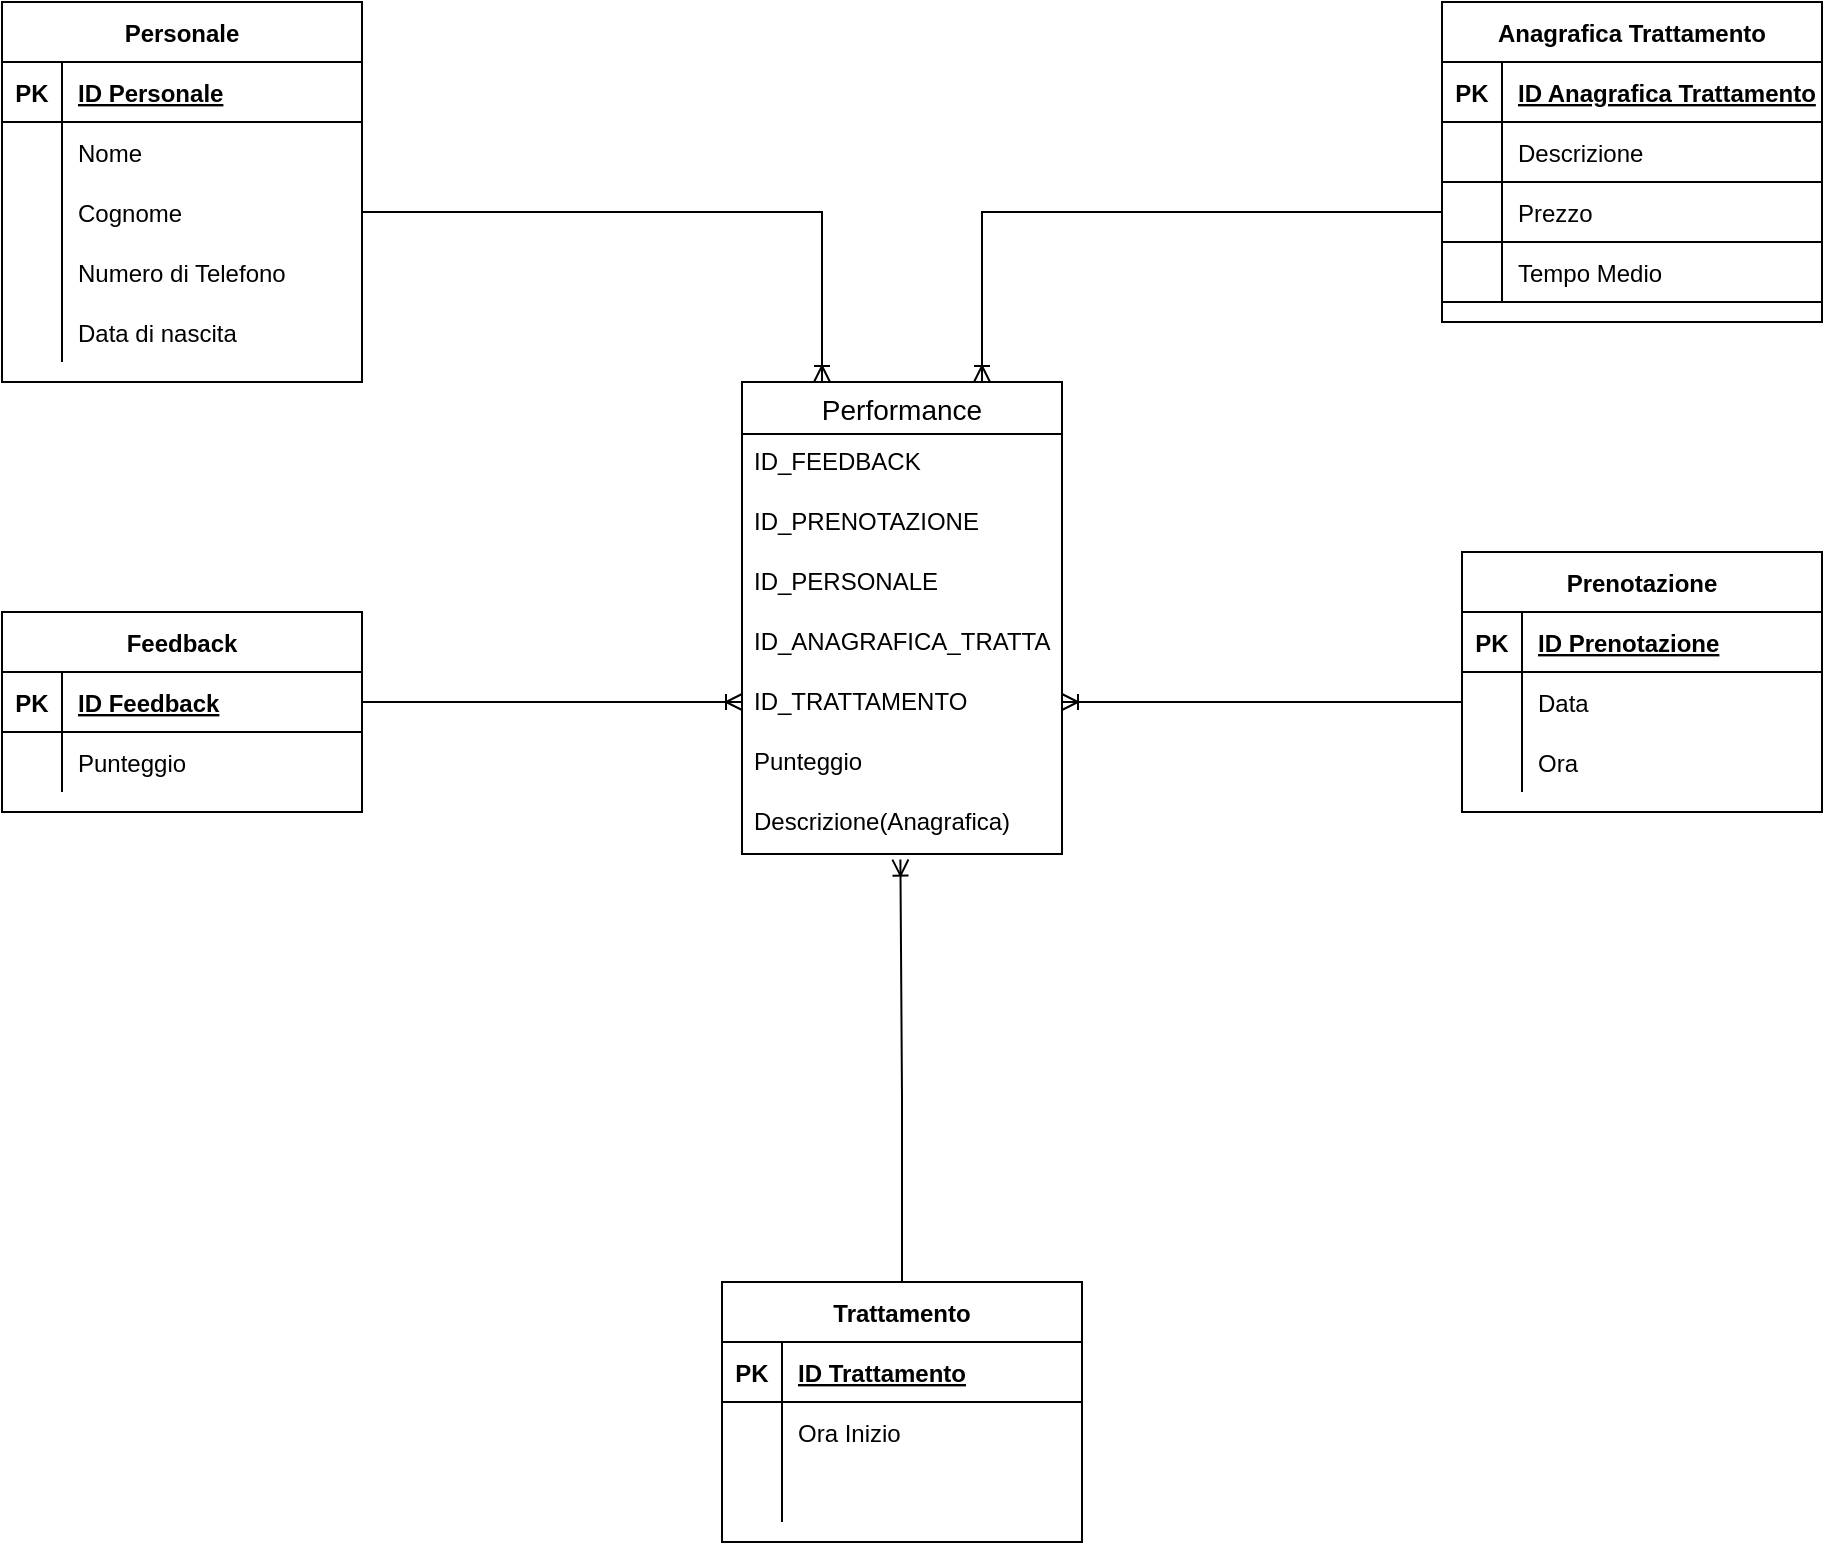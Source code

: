 <mxfile version="17.2.4" type="device"><diagram id="C2RcMymvlAX7Z5cItx7r" name="Pagina-1"><mxGraphModel dx="1278" dy="641" grid="1" gridSize="10" guides="1" tooltips="1" connect="1" arrows="1" fold="1" page="1" pageScale="1" pageWidth="827" pageHeight="1169" math="0" shadow="0"><root><mxCell id="0"/><mxCell id="1" parent="0"/><mxCell id="v7pLatsWrvMXbmrnv7u8-66" value="Performance" style="swimlane;fontStyle=0;childLayout=stackLayout;horizontal=1;startSize=26;horizontalStack=0;resizeParent=1;resizeParentMax=0;resizeLast=0;collapsible=1;marginBottom=0;align=center;fontSize=14;" vertex="1" parent="1"><mxGeometry x="390" y="230" width="160" height="236" as="geometry"/></mxCell><mxCell id="v7pLatsWrvMXbmrnv7u8-69" value="ID_FEEDBACK" style="text;strokeColor=none;fillColor=none;spacingLeft=4;spacingRight=4;overflow=hidden;rotatable=0;points=[[0,0.5],[1,0.5]];portConstraint=eastwest;fontSize=12;" vertex="1" parent="v7pLatsWrvMXbmrnv7u8-66"><mxGeometry y="26" width="160" height="30" as="geometry"/></mxCell><mxCell id="v7pLatsWrvMXbmrnv7u8-126" value="ID_PRENOTAZIONE" style="text;strokeColor=none;fillColor=none;spacingLeft=4;spacingRight=4;overflow=hidden;rotatable=0;points=[[0,0.5],[1,0.5]];portConstraint=eastwest;fontSize=12;" vertex="1" parent="v7pLatsWrvMXbmrnv7u8-66"><mxGeometry y="56" width="160" height="30" as="geometry"/></mxCell><mxCell id="v7pLatsWrvMXbmrnv7u8-68" value="ID_PERSONALE" style="text;strokeColor=none;fillColor=none;spacingLeft=4;spacingRight=4;overflow=hidden;rotatable=0;points=[[0,0.5],[1,0.5]];portConstraint=eastwest;fontSize=12;" vertex="1" parent="v7pLatsWrvMXbmrnv7u8-66"><mxGeometry y="86" width="160" height="30" as="geometry"/></mxCell><mxCell id="v7pLatsWrvMXbmrnv7u8-128" value="ID_ANAGRAFICA_TRATTAMENTO" style="text;strokeColor=none;fillColor=none;spacingLeft=4;spacingRight=4;overflow=hidden;rotatable=0;points=[[0,0.5],[1,0.5]];portConstraint=eastwest;fontSize=12;" vertex="1" parent="v7pLatsWrvMXbmrnv7u8-66"><mxGeometry y="116" width="160" height="30" as="geometry"/></mxCell><mxCell id="v7pLatsWrvMXbmrnv7u8-127" value="ID_TRATTAMENTO" style="text;strokeColor=none;fillColor=none;spacingLeft=4;spacingRight=4;overflow=hidden;rotatable=0;points=[[0,0.5],[1,0.5]];portConstraint=eastwest;fontSize=12;" vertex="1" parent="v7pLatsWrvMXbmrnv7u8-66"><mxGeometry y="146" width="160" height="30" as="geometry"/></mxCell><mxCell id="v7pLatsWrvMXbmrnv7u8-129" value="Punteggio" style="text;strokeColor=none;fillColor=none;spacingLeft=4;spacingRight=4;overflow=hidden;rotatable=0;points=[[0,0.5],[1,0.5]];portConstraint=eastwest;fontSize=12;" vertex="1" parent="v7pLatsWrvMXbmrnv7u8-66"><mxGeometry y="176" width="160" height="30" as="geometry"/></mxCell><mxCell id="v7pLatsWrvMXbmrnv7u8-132" value="Descrizione(Anagrafica)" style="text;strokeColor=none;fillColor=none;spacingLeft=4;spacingRight=4;overflow=hidden;rotatable=0;points=[[0,0.5],[1,0.5]];portConstraint=eastwest;fontSize=12;" vertex="1" parent="v7pLatsWrvMXbmrnv7u8-66"><mxGeometry y="206" width="160" height="30" as="geometry"/></mxCell><mxCell id="v7pLatsWrvMXbmrnv7u8-70" value="Feedback" style="shape=table;startSize=30;container=1;collapsible=1;childLayout=tableLayout;fixedRows=1;rowLines=0;fontStyle=1;align=center;resizeLast=1;rounded=0;" vertex="1" parent="1"><mxGeometry x="20" y="345" width="180" height="100" as="geometry"/></mxCell><mxCell id="v7pLatsWrvMXbmrnv7u8-71" value="" style="shape=tableRow;horizontal=0;startSize=0;swimlaneHead=0;swimlaneBody=0;fillColor=none;collapsible=0;dropTarget=0;points=[[0,0.5],[1,0.5]];portConstraint=eastwest;top=0;left=0;right=0;bottom=1;rounded=1;" vertex="1" parent="v7pLatsWrvMXbmrnv7u8-70"><mxGeometry y="30" width="180" height="30" as="geometry"/></mxCell><mxCell id="v7pLatsWrvMXbmrnv7u8-72" value="PK" style="shape=partialRectangle;connectable=0;fillColor=none;top=0;left=0;bottom=0;right=0;fontStyle=1;overflow=hidden;rounded=1;" vertex="1" parent="v7pLatsWrvMXbmrnv7u8-71"><mxGeometry width="30" height="30" as="geometry"><mxRectangle width="30" height="30" as="alternateBounds"/></mxGeometry></mxCell><mxCell id="v7pLatsWrvMXbmrnv7u8-73" value="ID Feedback" style="shape=partialRectangle;connectable=0;fillColor=none;top=0;left=0;bottom=0;right=0;align=left;spacingLeft=6;fontStyle=5;overflow=hidden;rounded=1;" vertex="1" parent="v7pLatsWrvMXbmrnv7u8-71"><mxGeometry x="30" width="150" height="30" as="geometry"><mxRectangle width="150" height="30" as="alternateBounds"/></mxGeometry></mxCell><mxCell id="v7pLatsWrvMXbmrnv7u8-74" value="" style="shape=tableRow;horizontal=0;startSize=0;swimlaneHead=0;swimlaneBody=0;fillColor=none;collapsible=0;dropTarget=0;points=[[0,0.5],[1,0.5]];portConstraint=eastwest;top=0;left=0;right=0;bottom=0;rounded=1;" vertex="1" parent="v7pLatsWrvMXbmrnv7u8-70"><mxGeometry y="60" width="180" height="30" as="geometry"/></mxCell><mxCell id="v7pLatsWrvMXbmrnv7u8-75" value="" style="shape=partialRectangle;connectable=0;fillColor=none;top=0;left=0;bottom=0;right=0;editable=1;overflow=hidden;rounded=1;" vertex="1" parent="v7pLatsWrvMXbmrnv7u8-74"><mxGeometry width="30" height="30" as="geometry"><mxRectangle width="30" height="30" as="alternateBounds"/></mxGeometry></mxCell><mxCell id="v7pLatsWrvMXbmrnv7u8-76" value="Punteggio" style="shape=partialRectangle;connectable=0;fillColor=none;top=0;left=0;bottom=0;right=0;align=left;spacingLeft=6;overflow=hidden;rounded=1;" vertex="1" parent="v7pLatsWrvMXbmrnv7u8-74"><mxGeometry x="30" width="150" height="30" as="geometry"><mxRectangle width="150" height="30" as="alternateBounds"/></mxGeometry></mxCell><mxCell id="v7pLatsWrvMXbmrnv7u8-77" value="Prenotazione" style="shape=table;startSize=30;container=1;collapsible=1;childLayout=tableLayout;fixedRows=1;rowLines=0;fontStyle=1;align=center;resizeLast=1;rounded=0;" vertex="1" parent="1"><mxGeometry x="750" y="315" width="180" height="130" as="geometry"/></mxCell><mxCell id="v7pLatsWrvMXbmrnv7u8-78" value="" style="shape=tableRow;horizontal=0;startSize=0;swimlaneHead=0;swimlaneBody=0;fillColor=none;collapsible=0;dropTarget=0;points=[[0,0.5],[1,0.5]];portConstraint=eastwest;top=0;left=0;right=0;bottom=1;rounded=0;" vertex="1" parent="v7pLatsWrvMXbmrnv7u8-77"><mxGeometry y="30" width="180" height="30" as="geometry"/></mxCell><mxCell id="v7pLatsWrvMXbmrnv7u8-79" value="PK" style="shape=partialRectangle;connectable=0;fillColor=none;top=0;left=0;bottom=0;right=0;fontStyle=1;overflow=hidden;rounded=0;" vertex="1" parent="v7pLatsWrvMXbmrnv7u8-78"><mxGeometry width="30" height="30" as="geometry"><mxRectangle width="30" height="30" as="alternateBounds"/></mxGeometry></mxCell><mxCell id="v7pLatsWrvMXbmrnv7u8-80" value="ID Prenotazione" style="shape=partialRectangle;connectable=0;fillColor=none;top=0;left=0;bottom=0;right=0;align=left;spacingLeft=6;fontStyle=5;overflow=hidden;rounded=0;" vertex="1" parent="v7pLatsWrvMXbmrnv7u8-78"><mxGeometry x="30" width="150" height="30" as="geometry"><mxRectangle width="150" height="30" as="alternateBounds"/></mxGeometry></mxCell><mxCell id="v7pLatsWrvMXbmrnv7u8-81" value="" style="shape=tableRow;horizontal=0;startSize=0;swimlaneHead=0;swimlaneBody=0;fillColor=none;collapsible=0;dropTarget=0;points=[[0,0.5],[1,0.5]];portConstraint=eastwest;top=0;left=0;right=0;bottom=0;rounded=0;" vertex="1" parent="v7pLatsWrvMXbmrnv7u8-77"><mxGeometry y="60" width="180" height="30" as="geometry"/></mxCell><mxCell id="v7pLatsWrvMXbmrnv7u8-82" value="" style="shape=partialRectangle;connectable=0;fillColor=none;top=0;left=0;bottom=0;right=0;editable=1;overflow=hidden;rounded=0;" vertex="1" parent="v7pLatsWrvMXbmrnv7u8-81"><mxGeometry width="30" height="30" as="geometry"><mxRectangle width="30" height="30" as="alternateBounds"/></mxGeometry></mxCell><mxCell id="v7pLatsWrvMXbmrnv7u8-83" value="Data" style="shape=partialRectangle;connectable=0;fillColor=none;top=0;left=0;bottom=0;right=0;align=left;spacingLeft=6;overflow=hidden;rounded=0;" vertex="1" parent="v7pLatsWrvMXbmrnv7u8-81"><mxGeometry x="30" width="150" height="30" as="geometry"><mxRectangle width="150" height="30" as="alternateBounds"/></mxGeometry></mxCell><mxCell id="v7pLatsWrvMXbmrnv7u8-84" value="" style="shape=tableRow;horizontal=0;startSize=0;swimlaneHead=0;swimlaneBody=0;fillColor=none;collapsible=0;dropTarget=0;points=[[0,0.5],[1,0.5]];portConstraint=eastwest;top=0;left=0;right=0;bottom=0;rounded=0;" vertex="1" parent="v7pLatsWrvMXbmrnv7u8-77"><mxGeometry y="90" width="180" height="30" as="geometry"/></mxCell><mxCell id="v7pLatsWrvMXbmrnv7u8-85" value="" style="shape=partialRectangle;connectable=0;fillColor=none;top=0;left=0;bottom=0;right=0;editable=1;overflow=hidden;rounded=0;" vertex="1" parent="v7pLatsWrvMXbmrnv7u8-84"><mxGeometry width="30" height="30" as="geometry"><mxRectangle width="30" height="30" as="alternateBounds"/></mxGeometry></mxCell><mxCell id="v7pLatsWrvMXbmrnv7u8-86" value="Ora" style="shape=partialRectangle;connectable=0;fillColor=none;top=0;left=0;bottom=0;right=0;align=left;spacingLeft=6;overflow=hidden;rounded=0;" vertex="1" parent="v7pLatsWrvMXbmrnv7u8-84"><mxGeometry x="30" width="150" height="30" as="geometry"><mxRectangle width="150" height="30" as="alternateBounds"/></mxGeometry></mxCell><mxCell id="v7pLatsWrvMXbmrnv7u8-87" value="Anagrafica Trattamento" style="shape=table;startSize=30;container=1;collapsible=1;childLayout=tableLayout;fixedRows=1;rowLines=0;fontStyle=1;align=center;resizeLast=1;" vertex="1" parent="1"><mxGeometry x="740" y="40" width="190" height="160.0" as="geometry"/></mxCell><mxCell id="v7pLatsWrvMXbmrnv7u8-88" value="" style="shape=tableRow;horizontal=0;startSize=0;swimlaneHead=0;swimlaneBody=0;fillColor=none;collapsible=0;dropTarget=0;points=[[0,0.5],[1,0.5]];portConstraint=eastwest;top=0;left=0;right=0;bottom=1;" vertex="1" parent="v7pLatsWrvMXbmrnv7u8-87"><mxGeometry y="30" width="190" height="30" as="geometry"/></mxCell><mxCell id="v7pLatsWrvMXbmrnv7u8-89" value="PK" style="shape=partialRectangle;connectable=0;fillColor=none;top=0;left=0;bottom=0;right=0;fontStyle=1;overflow=hidden;" vertex="1" parent="v7pLatsWrvMXbmrnv7u8-88"><mxGeometry width="30" height="30" as="geometry"><mxRectangle width="30" height="30" as="alternateBounds"/></mxGeometry></mxCell><mxCell id="v7pLatsWrvMXbmrnv7u8-90" value="ID Anagrafica Trattamento" style="shape=partialRectangle;connectable=0;fillColor=none;top=0;left=0;bottom=0;right=0;align=left;spacingLeft=6;fontStyle=5;overflow=hidden;" vertex="1" parent="v7pLatsWrvMXbmrnv7u8-88"><mxGeometry x="30" width="160" height="30" as="geometry"><mxRectangle width="160" height="30" as="alternateBounds"/></mxGeometry></mxCell><mxCell id="v7pLatsWrvMXbmrnv7u8-91" style="shape=tableRow;horizontal=0;startSize=0;swimlaneHead=0;swimlaneBody=0;fillColor=none;collapsible=0;dropTarget=0;points=[[0,0.5],[1,0.5]];portConstraint=eastwest;top=0;left=0;right=0;bottom=1;" vertex="1" parent="v7pLatsWrvMXbmrnv7u8-87"><mxGeometry y="60" width="190" height="30" as="geometry"/></mxCell><mxCell id="v7pLatsWrvMXbmrnv7u8-92" style="shape=partialRectangle;connectable=0;fillColor=none;top=0;left=0;bottom=0;right=0;fontStyle=1;overflow=hidden;" vertex="1" parent="v7pLatsWrvMXbmrnv7u8-91"><mxGeometry width="30" height="30" as="geometry"><mxRectangle width="30" height="30" as="alternateBounds"/></mxGeometry></mxCell><mxCell id="v7pLatsWrvMXbmrnv7u8-93" value="Descrizione" style="shape=partialRectangle;connectable=0;fillColor=none;top=0;left=0;bottom=0;right=0;align=left;spacingLeft=6;fontStyle=0;overflow=hidden;" vertex="1" parent="v7pLatsWrvMXbmrnv7u8-91"><mxGeometry x="30" width="160" height="30" as="geometry"><mxRectangle width="160" height="30" as="alternateBounds"/></mxGeometry></mxCell><mxCell id="v7pLatsWrvMXbmrnv7u8-94" style="shape=tableRow;horizontal=0;startSize=0;swimlaneHead=0;swimlaneBody=0;fillColor=none;collapsible=0;dropTarget=0;points=[[0,0.5],[1,0.5]];portConstraint=eastwest;top=0;left=0;right=0;bottom=1;" vertex="1" parent="v7pLatsWrvMXbmrnv7u8-87"><mxGeometry y="90" width="190" height="30" as="geometry"/></mxCell><mxCell id="v7pLatsWrvMXbmrnv7u8-95" style="shape=partialRectangle;connectable=0;fillColor=none;top=0;left=0;bottom=0;right=0;fontStyle=1;overflow=hidden;" vertex="1" parent="v7pLatsWrvMXbmrnv7u8-94"><mxGeometry width="30" height="30" as="geometry"><mxRectangle width="30" height="30" as="alternateBounds"/></mxGeometry></mxCell><mxCell id="v7pLatsWrvMXbmrnv7u8-96" value="Prezzo" style="shape=partialRectangle;connectable=0;fillColor=none;top=0;left=0;bottom=0;right=0;align=left;spacingLeft=6;fontStyle=0;overflow=hidden;" vertex="1" parent="v7pLatsWrvMXbmrnv7u8-94"><mxGeometry x="30" width="160" height="30" as="geometry"><mxRectangle width="160" height="30" as="alternateBounds"/></mxGeometry></mxCell><mxCell id="v7pLatsWrvMXbmrnv7u8-97" style="shape=tableRow;horizontal=0;startSize=0;swimlaneHead=0;swimlaneBody=0;fillColor=none;collapsible=0;dropTarget=0;points=[[0,0.5],[1,0.5]];portConstraint=eastwest;top=0;left=0;right=0;bottom=1;" vertex="1" parent="v7pLatsWrvMXbmrnv7u8-87"><mxGeometry y="120" width="190" height="30" as="geometry"/></mxCell><mxCell id="v7pLatsWrvMXbmrnv7u8-98" style="shape=partialRectangle;connectable=0;fillColor=none;top=0;left=0;bottom=0;right=0;fontStyle=1;overflow=hidden;" vertex="1" parent="v7pLatsWrvMXbmrnv7u8-97"><mxGeometry width="30" height="30" as="geometry"><mxRectangle width="30" height="30" as="alternateBounds"/></mxGeometry></mxCell><mxCell id="v7pLatsWrvMXbmrnv7u8-99" value="Tempo Medio" style="shape=partialRectangle;connectable=0;fillColor=none;top=0;left=0;bottom=0;right=0;align=left;spacingLeft=6;fontStyle=0;overflow=hidden;" vertex="1" parent="v7pLatsWrvMXbmrnv7u8-97"><mxGeometry x="30" width="160" height="30" as="geometry"><mxRectangle width="160" height="30" as="alternateBounds"/></mxGeometry></mxCell><mxCell id="v7pLatsWrvMXbmrnv7u8-100" value="Personale" style="shape=table;startSize=30;container=1;collapsible=1;childLayout=tableLayout;fixedRows=1;rowLines=0;fontStyle=1;align=center;resizeLast=1;rounded=0;fontSize=12;" vertex="1" parent="1"><mxGeometry x="20" y="40" width="180" height="190" as="geometry"/></mxCell><mxCell id="v7pLatsWrvMXbmrnv7u8-101" value="" style="shape=tableRow;horizontal=0;startSize=0;swimlaneHead=0;swimlaneBody=0;fillColor=none;collapsible=0;dropTarget=0;points=[[0,0.5],[1,0.5]];portConstraint=eastwest;top=0;left=0;right=0;bottom=1;rounded=0;fontSize=12;" vertex="1" parent="v7pLatsWrvMXbmrnv7u8-100"><mxGeometry y="30" width="180" height="30" as="geometry"/></mxCell><mxCell id="v7pLatsWrvMXbmrnv7u8-102" value="PK" style="shape=partialRectangle;connectable=0;fillColor=none;top=0;left=0;bottom=0;right=0;fontStyle=1;overflow=hidden;rounded=0;fontSize=12;" vertex="1" parent="v7pLatsWrvMXbmrnv7u8-101"><mxGeometry width="30" height="30" as="geometry"><mxRectangle width="30" height="30" as="alternateBounds"/></mxGeometry></mxCell><mxCell id="v7pLatsWrvMXbmrnv7u8-103" value="ID Personale" style="shape=partialRectangle;connectable=0;fillColor=none;top=0;left=0;bottom=0;right=0;align=left;spacingLeft=6;fontStyle=5;overflow=hidden;rounded=0;fontSize=12;" vertex="1" parent="v7pLatsWrvMXbmrnv7u8-101"><mxGeometry x="30" width="150" height="30" as="geometry"><mxRectangle width="150" height="30" as="alternateBounds"/></mxGeometry></mxCell><mxCell id="v7pLatsWrvMXbmrnv7u8-104" value="" style="shape=tableRow;horizontal=0;startSize=0;swimlaneHead=0;swimlaneBody=0;fillColor=none;collapsible=0;dropTarget=0;points=[[0,0.5],[1,0.5]];portConstraint=eastwest;top=0;left=0;right=0;bottom=0;rounded=0;fontSize=12;" vertex="1" parent="v7pLatsWrvMXbmrnv7u8-100"><mxGeometry y="60" width="180" height="30" as="geometry"/></mxCell><mxCell id="v7pLatsWrvMXbmrnv7u8-105" value="" style="shape=partialRectangle;connectable=0;fillColor=none;top=0;left=0;bottom=0;right=0;editable=1;overflow=hidden;rounded=0;fontSize=12;" vertex="1" parent="v7pLatsWrvMXbmrnv7u8-104"><mxGeometry width="30" height="30" as="geometry"><mxRectangle width="30" height="30" as="alternateBounds"/></mxGeometry></mxCell><mxCell id="v7pLatsWrvMXbmrnv7u8-106" value="Nome" style="shape=partialRectangle;connectable=0;fillColor=none;top=0;left=0;bottom=0;right=0;align=left;spacingLeft=6;overflow=hidden;rounded=0;fontSize=12;" vertex="1" parent="v7pLatsWrvMXbmrnv7u8-104"><mxGeometry x="30" width="150" height="30" as="geometry"><mxRectangle width="150" height="30" as="alternateBounds"/></mxGeometry></mxCell><mxCell id="v7pLatsWrvMXbmrnv7u8-107" value="" style="shape=tableRow;horizontal=0;startSize=0;swimlaneHead=0;swimlaneBody=0;fillColor=none;collapsible=0;dropTarget=0;points=[[0,0.5],[1,0.5]];portConstraint=eastwest;top=0;left=0;right=0;bottom=0;rounded=0;fontSize=12;" vertex="1" parent="v7pLatsWrvMXbmrnv7u8-100"><mxGeometry y="90" width="180" height="30" as="geometry"/></mxCell><mxCell id="v7pLatsWrvMXbmrnv7u8-108" value="" style="shape=partialRectangle;connectable=0;fillColor=none;top=0;left=0;bottom=0;right=0;editable=1;overflow=hidden;rounded=0;fontSize=12;" vertex="1" parent="v7pLatsWrvMXbmrnv7u8-107"><mxGeometry width="30" height="30" as="geometry"><mxRectangle width="30" height="30" as="alternateBounds"/></mxGeometry></mxCell><mxCell id="v7pLatsWrvMXbmrnv7u8-109" value="Cognome" style="shape=partialRectangle;connectable=0;fillColor=none;top=0;left=0;bottom=0;right=0;align=left;spacingLeft=6;overflow=hidden;rounded=0;fontSize=12;" vertex="1" parent="v7pLatsWrvMXbmrnv7u8-107"><mxGeometry x="30" width="150" height="30" as="geometry"><mxRectangle width="150" height="30" as="alternateBounds"/></mxGeometry></mxCell><mxCell id="v7pLatsWrvMXbmrnv7u8-110" style="shape=tableRow;horizontal=0;startSize=0;swimlaneHead=0;swimlaneBody=0;fillColor=none;collapsible=0;dropTarget=0;points=[[0,0.5],[1,0.5]];portConstraint=eastwest;top=0;left=0;right=0;bottom=0;rounded=0;fontSize=12;" vertex="1" parent="v7pLatsWrvMXbmrnv7u8-100"><mxGeometry y="120" width="180" height="30" as="geometry"/></mxCell><mxCell id="v7pLatsWrvMXbmrnv7u8-111" style="shape=partialRectangle;connectable=0;fillColor=none;top=0;left=0;bottom=0;right=0;editable=1;overflow=hidden;rounded=0;fontSize=12;" vertex="1" parent="v7pLatsWrvMXbmrnv7u8-110"><mxGeometry width="30" height="30" as="geometry"><mxRectangle width="30" height="30" as="alternateBounds"/></mxGeometry></mxCell><mxCell id="v7pLatsWrvMXbmrnv7u8-112" value="Numero di Telefono" style="shape=partialRectangle;connectable=0;fillColor=none;top=0;left=0;bottom=0;right=0;align=left;spacingLeft=6;overflow=hidden;rounded=0;fontSize=12;" vertex="1" parent="v7pLatsWrvMXbmrnv7u8-110"><mxGeometry x="30" width="150" height="30" as="geometry"><mxRectangle width="150" height="30" as="alternateBounds"/></mxGeometry></mxCell><mxCell id="v7pLatsWrvMXbmrnv7u8-113" style="shape=tableRow;horizontal=0;startSize=0;swimlaneHead=0;swimlaneBody=0;fillColor=none;collapsible=0;dropTarget=0;points=[[0,0.5],[1,0.5]];portConstraint=eastwest;top=0;left=0;right=0;bottom=0;rounded=0;fontSize=12;" vertex="1" parent="v7pLatsWrvMXbmrnv7u8-100"><mxGeometry y="150" width="180" height="30" as="geometry"/></mxCell><mxCell id="v7pLatsWrvMXbmrnv7u8-114" style="shape=partialRectangle;connectable=0;fillColor=none;top=0;left=0;bottom=0;right=0;editable=1;overflow=hidden;rounded=0;fontSize=12;" vertex="1" parent="v7pLatsWrvMXbmrnv7u8-113"><mxGeometry width="30" height="30" as="geometry"><mxRectangle width="30" height="30" as="alternateBounds"/></mxGeometry></mxCell><mxCell id="v7pLatsWrvMXbmrnv7u8-115" value="Data di nascita" style="shape=partialRectangle;connectable=0;fillColor=none;top=0;left=0;bottom=0;right=0;align=left;spacingLeft=6;overflow=hidden;rounded=0;fontSize=12;" vertex="1" parent="v7pLatsWrvMXbmrnv7u8-113"><mxGeometry x="30" width="150" height="30" as="geometry"><mxRectangle width="150" height="30" as="alternateBounds"/></mxGeometry></mxCell><mxCell id="v7pLatsWrvMXbmrnv7u8-116" value="Trattamento" style="shape=table;startSize=30;container=1;collapsible=1;childLayout=tableLayout;fixedRows=1;rowLines=0;fontStyle=1;align=center;resizeLast=1;rounded=0;" vertex="1" parent="1"><mxGeometry x="380" y="680" width="180" height="130" as="geometry"/></mxCell><mxCell id="v7pLatsWrvMXbmrnv7u8-117" value="" style="shape=tableRow;horizontal=0;startSize=0;swimlaneHead=0;swimlaneBody=0;fillColor=none;collapsible=0;dropTarget=0;points=[[0,0.5],[1,0.5]];portConstraint=eastwest;top=0;left=0;right=0;bottom=1;rounded=0;" vertex="1" parent="v7pLatsWrvMXbmrnv7u8-116"><mxGeometry y="30" width="180" height="30" as="geometry"/></mxCell><mxCell id="v7pLatsWrvMXbmrnv7u8-118" value="PK" style="shape=partialRectangle;connectable=0;fillColor=none;top=0;left=0;bottom=0;right=0;fontStyle=1;overflow=hidden;rounded=0;" vertex="1" parent="v7pLatsWrvMXbmrnv7u8-117"><mxGeometry width="30" height="30" as="geometry"><mxRectangle width="30" height="30" as="alternateBounds"/></mxGeometry></mxCell><mxCell id="v7pLatsWrvMXbmrnv7u8-119" value="ID Trattamento" style="shape=partialRectangle;connectable=0;fillColor=none;top=0;left=0;bottom=0;right=0;align=left;spacingLeft=6;fontStyle=5;overflow=hidden;rounded=0;" vertex="1" parent="v7pLatsWrvMXbmrnv7u8-117"><mxGeometry x="30" width="150" height="30" as="geometry"><mxRectangle width="150" height="30" as="alternateBounds"/></mxGeometry></mxCell><mxCell id="v7pLatsWrvMXbmrnv7u8-120" value="" style="shape=tableRow;horizontal=0;startSize=0;swimlaneHead=0;swimlaneBody=0;fillColor=none;collapsible=0;dropTarget=0;points=[[0,0.5],[1,0.5]];portConstraint=eastwest;top=0;left=0;right=0;bottom=0;rounded=0;" vertex="1" parent="v7pLatsWrvMXbmrnv7u8-116"><mxGeometry y="60" width="180" height="30" as="geometry"/></mxCell><mxCell id="v7pLatsWrvMXbmrnv7u8-121" value="" style="shape=partialRectangle;connectable=0;fillColor=none;top=0;left=0;bottom=0;right=0;editable=1;overflow=hidden;rounded=0;" vertex="1" parent="v7pLatsWrvMXbmrnv7u8-120"><mxGeometry width="30" height="30" as="geometry"><mxRectangle width="30" height="30" as="alternateBounds"/></mxGeometry></mxCell><mxCell id="v7pLatsWrvMXbmrnv7u8-122" value="Ora Inizio" style="shape=partialRectangle;connectable=0;fillColor=none;top=0;left=0;bottom=0;right=0;align=left;spacingLeft=6;overflow=hidden;rounded=0;" vertex="1" parent="v7pLatsWrvMXbmrnv7u8-120"><mxGeometry x="30" width="150" height="30" as="geometry"><mxRectangle width="150" height="30" as="alternateBounds"/></mxGeometry></mxCell><mxCell id="v7pLatsWrvMXbmrnv7u8-123" value="" style="shape=tableRow;horizontal=0;startSize=0;swimlaneHead=0;swimlaneBody=0;fillColor=none;collapsible=0;dropTarget=0;points=[[0,0.5],[1,0.5]];portConstraint=eastwest;top=0;left=0;right=0;bottom=0;rounded=0;" vertex="1" parent="v7pLatsWrvMXbmrnv7u8-116"><mxGeometry y="90" width="180" height="30" as="geometry"/></mxCell><mxCell id="v7pLatsWrvMXbmrnv7u8-124" value="" style="shape=partialRectangle;connectable=0;fillColor=none;top=0;left=0;bottom=0;right=0;editable=1;overflow=hidden;rounded=0;" vertex="1" parent="v7pLatsWrvMXbmrnv7u8-123"><mxGeometry width="30" height="30" as="geometry"><mxRectangle width="30" height="30" as="alternateBounds"/></mxGeometry></mxCell><mxCell id="v7pLatsWrvMXbmrnv7u8-125" value="" style="shape=partialRectangle;connectable=0;fillColor=none;top=0;left=0;bottom=0;right=0;align=left;spacingLeft=6;overflow=hidden;rounded=0;" vertex="1" parent="v7pLatsWrvMXbmrnv7u8-123"><mxGeometry x="30" width="150" height="30" as="geometry"><mxRectangle width="150" height="30" as="alternateBounds"/></mxGeometry></mxCell><mxCell id="v7pLatsWrvMXbmrnv7u8-133" value="" style="endArrow=ERoneToMany;html=1;rounded=0;entryX=0.25;entryY=0;entryDx=0;entryDy=0;exitX=1;exitY=0.5;exitDx=0;exitDy=0;endFill=0;edgeStyle=orthogonalEdgeStyle;" edge="1" parent="1" source="v7pLatsWrvMXbmrnv7u8-107" target="v7pLatsWrvMXbmrnv7u8-66"><mxGeometry width="50" height="50" relative="1" as="geometry"><mxPoint x="390" y="350" as="sourcePoint"/><mxPoint x="440" y="300" as="targetPoint"/></mxGeometry></mxCell><mxCell id="v7pLatsWrvMXbmrnv7u8-134" value="" style="endArrow=ERoneToMany;html=1;rounded=0;exitX=0;exitY=0.5;exitDx=0;exitDy=0;endFill=0;edgeStyle=orthogonalEdgeStyle;" edge="1" parent="1" source="v7pLatsWrvMXbmrnv7u8-81"><mxGeometry width="50" height="50" relative="1" as="geometry"><mxPoint x="390" y="350" as="sourcePoint"/><mxPoint x="550" y="390" as="targetPoint"/></mxGeometry></mxCell><mxCell id="v7pLatsWrvMXbmrnv7u8-135" value="" style="endArrow=ERoneToMany;html=1;rounded=0;exitX=1;exitY=0.5;exitDx=0;exitDy=0;endFill=0;edgeStyle=orthogonalEdgeStyle;" edge="1" parent="1" source="v7pLatsWrvMXbmrnv7u8-71"><mxGeometry width="50" height="50" relative="1" as="geometry"><mxPoint x="390" y="350" as="sourcePoint"/><mxPoint x="390" y="390" as="targetPoint"/></mxGeometry></mxCell><mxCell id="v7pLatsWrvMXbmrnv7u8-137" value="" style="endArrow=ERoneToMany;html=1;rounded=0;exitX=0.5;exitY=0;exitDx=0;exitDy=0;endFill=0;edgeStyle=orthogonalEdgeStyle;entryX=0.495;entryY=1.093;entryDx=0;entryDy=0;entryPerimeter=0;" edge="1" parent="1" source="v7pLatsWrvMXbmrnv7u8-116" target="v7pLatsWrvMXbmrnv7u8-132"><mxGeometry width="50" height="50" relative="1" as="geometry"><mxPoint x="390" y="350" as="sourcePoint"/><mxPoint x="469.2" y="498.4" as="targetPoint"/><Array as="points"><mxPoint x="470" y="588"/></Array></mxGeometry></mxCell><mxCell id="v7pLatsWrvMXbmrnv7u8-138" value="" style="endArrow=ERoneToMany;html=1;rounded=0;entryX=0.75;entryY=0;entryDx=0;entryDy=0;exitX=0;exitY=0.5;exitDx=0;exitDy=0;endFill=0;edgeStyle=orthogonalEdgeStyle;" edge="1" parent="1" source="v7pLatsWrvMXbmrnv7u8-94" target="v7pLatsWrvMXbmrnv7u8-66"><mxGeometry width="50" height="50" relative="1" as="geometry"><mxPoint x="390" y="350" as="sourcePoint"/><mxPoint x="440" y="300" as="targetPoint"/></mxGeometry></mxCell></root></mxGraphModel></diagram></mxfile>